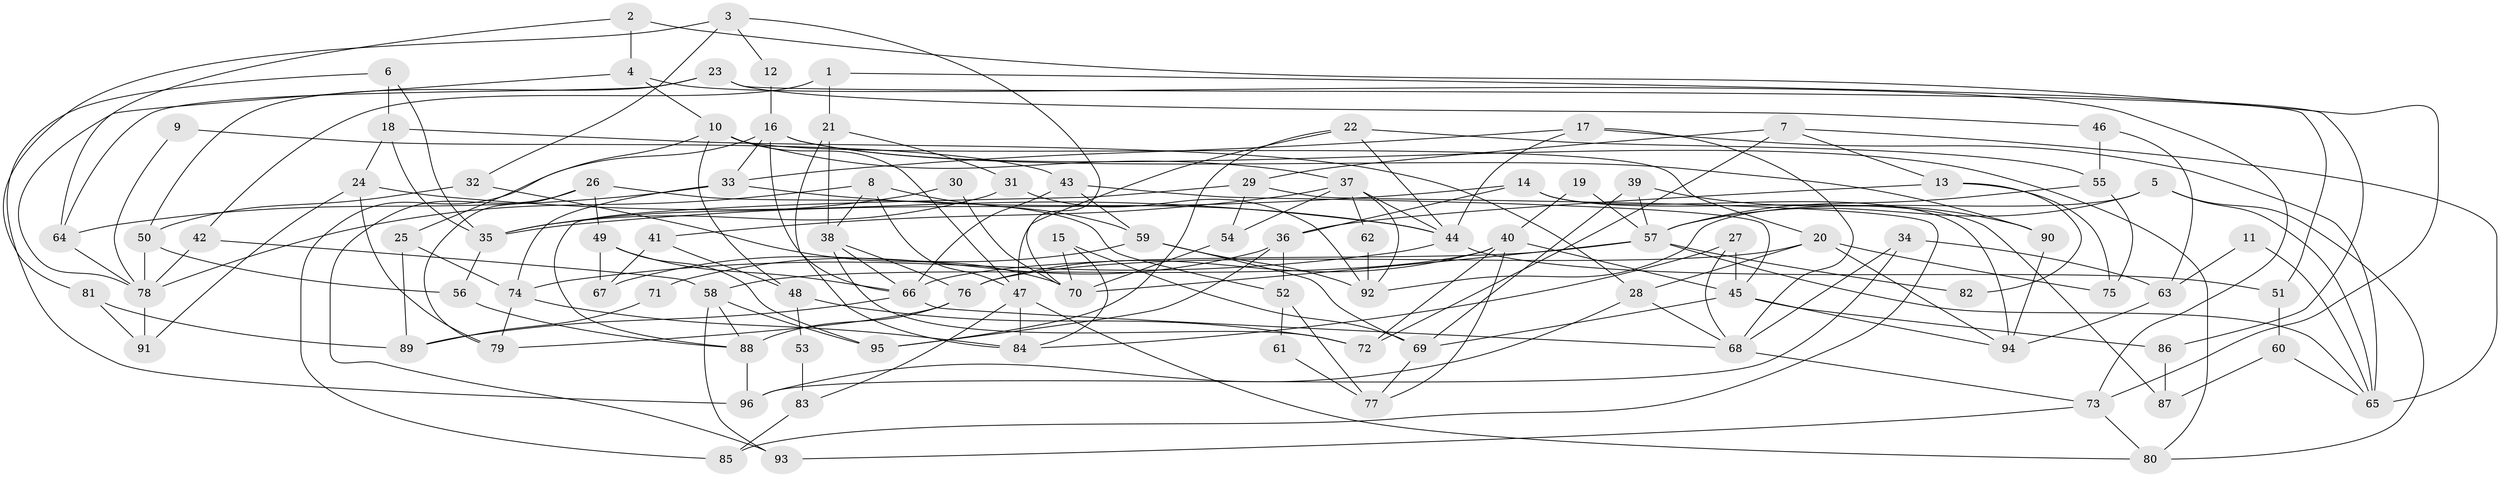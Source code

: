 // Generated by graph-tools (version 1.1) at 2025/50/03/09/25 04:50:07]
// undirected, 96 vertices, 192 edges
graph export_dot {
graph [start="1"]
  node [color=gray90,style=filled];
  1;
  2;
  3;
  4;
  5;
  6;
  7;
  8;
  9;
  10;
  11;
  12;
  13;
  14;
  15;
  16;
  17;
  18;
  19;
  20;
  21;
  22;
  23;
  24;
  25;
  26;
  27;
  28;
  29;
  30;
  31;
  32;
  33;
  34;
  35;
  36;
  37;
  38;
  39;
  40;
  41;
  42;
  43;
  44;
  45;
  46;
  47;
  48;
  49;
  50;
  51;
  52;
  53;
  54;
  55;
  56;
  57;
  58;
  59;
  60;
  61;
  62;
  63;
  64;
  65;
  66;
  67;
  68;
  69;
  70;
  71;
  72;
  73;
  74;
  75;
  76;
  77;
  78;
  79;
  80;
  81;
  82;
  83;
  84;
  85;
  86;
  87;
  88;
  89;
  90;
  91;
  92;
  93;
  94;
  95;
  96;
  1 -- 42;
  1 -- 21;
  1 -- 86;
  2 -- 73;
  2 -- 4;
  2 -- 64;
  3 -- 81;
  3 -- 70;
  3 -- 12;
  3 -- 32;
  4 -- 10;
  4 -- 73;
  4 -- 78;
  5 -- 65;
  5 -- 57;
  5 -- 80;
  5 -- 92;
  6 -- 35;
  6 -- 18;
  6 -- 96;
  7 -- 65;
  7 -- 72;
  7 -- 13;
  7 -- 29;
  8 -- 78;
  8 -- 38;
  8 -- 47;
  8 -- 59;
  9 -- 43;
  9 -- 78;
  10 -- 47;
  10 -- 37;
  10 -- 20;
  10 -- 25;
  10 -- 48;
  11 -- 63;
  11 -- 65;
  12 -- 16;
  13 -- 36;
  13 -- 75;
  13 -- 82;
  14 -- 36;
  14 -- 94;
  14 -- 35;
  14 -- 87;
  15 -- 70;
  15 -- 69;
  15 -- 84;
  16 -- 33;
  16 -- 90;
  16 -- 66;
  16 -- 80;
  16 -- 85;
  17 -- 33;
  17 -- 44;
  17 -- 65;
  17 -- 68;
  18 -- 24;
  18 -- 28;
  18 -- 35;
  19 -- 57;
  19 -- 40;
  20 -- 76;
  20 -- 28;
  20 -- 75;
  20 -- 94;
  21 -- 38;
  21 -- 84;
  21 -- 31;
  22 -- 47;
  22 -- 44;
  22 -- 55;
  22 -- 95;
  23 -- 46;
  23 -- 50;
  23 -- 51;
  23 -- 64;
  24 -- 79;
  24 -- 44;
  24 -- 91;
  25 -- 74;
  25 -- 89;
  26 -- 79;
  26 -- 93;
  26 -- 49;
  26 -- 52;
  27 -- 84;
  27 -- 68;
  27 -- 45;
  28 -- 96;
  28 -- 68;
  29 -- 54;
  29 -- 85;
  29 -- 88;
  30 -- 35;
  30 -- 70;
  31 -- 35;
  31 -- 92;
  32 -- 50;
  32 -- 70;
  33 -- 44;
  33 -- 64;
  33 -- 74;
  34 -- 96;
  34 -- 68;
  34 -- 63;
  35 -- 56;
  36 -- 52;
  36 -- 95;
  36 -- 71;
  37 -- 44;
  37 -- 92;
  37 -- 41;
  37 -- 54;
  37 -- 62;
  38 -- 72;
  38 -- 66;
  38 -- 76;
  39 -- 57;
  39 -- 69;
  39 -- 90;
  40 -- 58;
  40 -- 45;
  40 -- 72;
  40 -- 76;
  40 -- 77;
  41 -- 67;
  41 -- 48;
  42 -- 78;
  42 -- 58;
  43 -- 66;
  43 -- 59;
  43 -- 45;
  44 -- 74;
  44 -- 51;
  45 -- 69;
  45 -- 86;
  45 -- 94;
  46 -- 63;
  46 -- 55;
  47 -- 80;
  47 -- 83;
  47 -- 84;
  48 -- 53;
  48 -- 72;
  49 -- 66;
  49 -- 67;
  49 -- 95;
  50 -- 56;
  50 -- 78;
  51 -- 60;
  52 -- 77;
  52 -- 61;
  53 -- 83;
  54 -- 70;
  55 -- 75;
  55 -- 57;
  56 -- 88;
  57 -- 66;
  57 -- 65;
  57 -- 70;
  57 -- 82;
  58 -- 88;
  58 -- 95;
  58 -- 93;
  59 -- 92;
  59 -- 67;
  59 -- 69;
  60 -- 65;
  60 -- 87;
  61 -- 77;
  62 -- 92;
  63 -- 94;
  64 -- 78;
  66 -- 68;
  66 -- 89;
  68 -- 73;
  69 -- 77;
  71 -- 89;
  73 -- 80;
  73 -- 93;
  74 -- 84;
  74 -- 79;
  76 -- 79;
  76 -- 88;
  78 -- 91;
  81 -- 91;
  81 -- 89;
  83 -- 85;
  86 -- 87;
  88 -- 96;
  90 -- 94;
}
